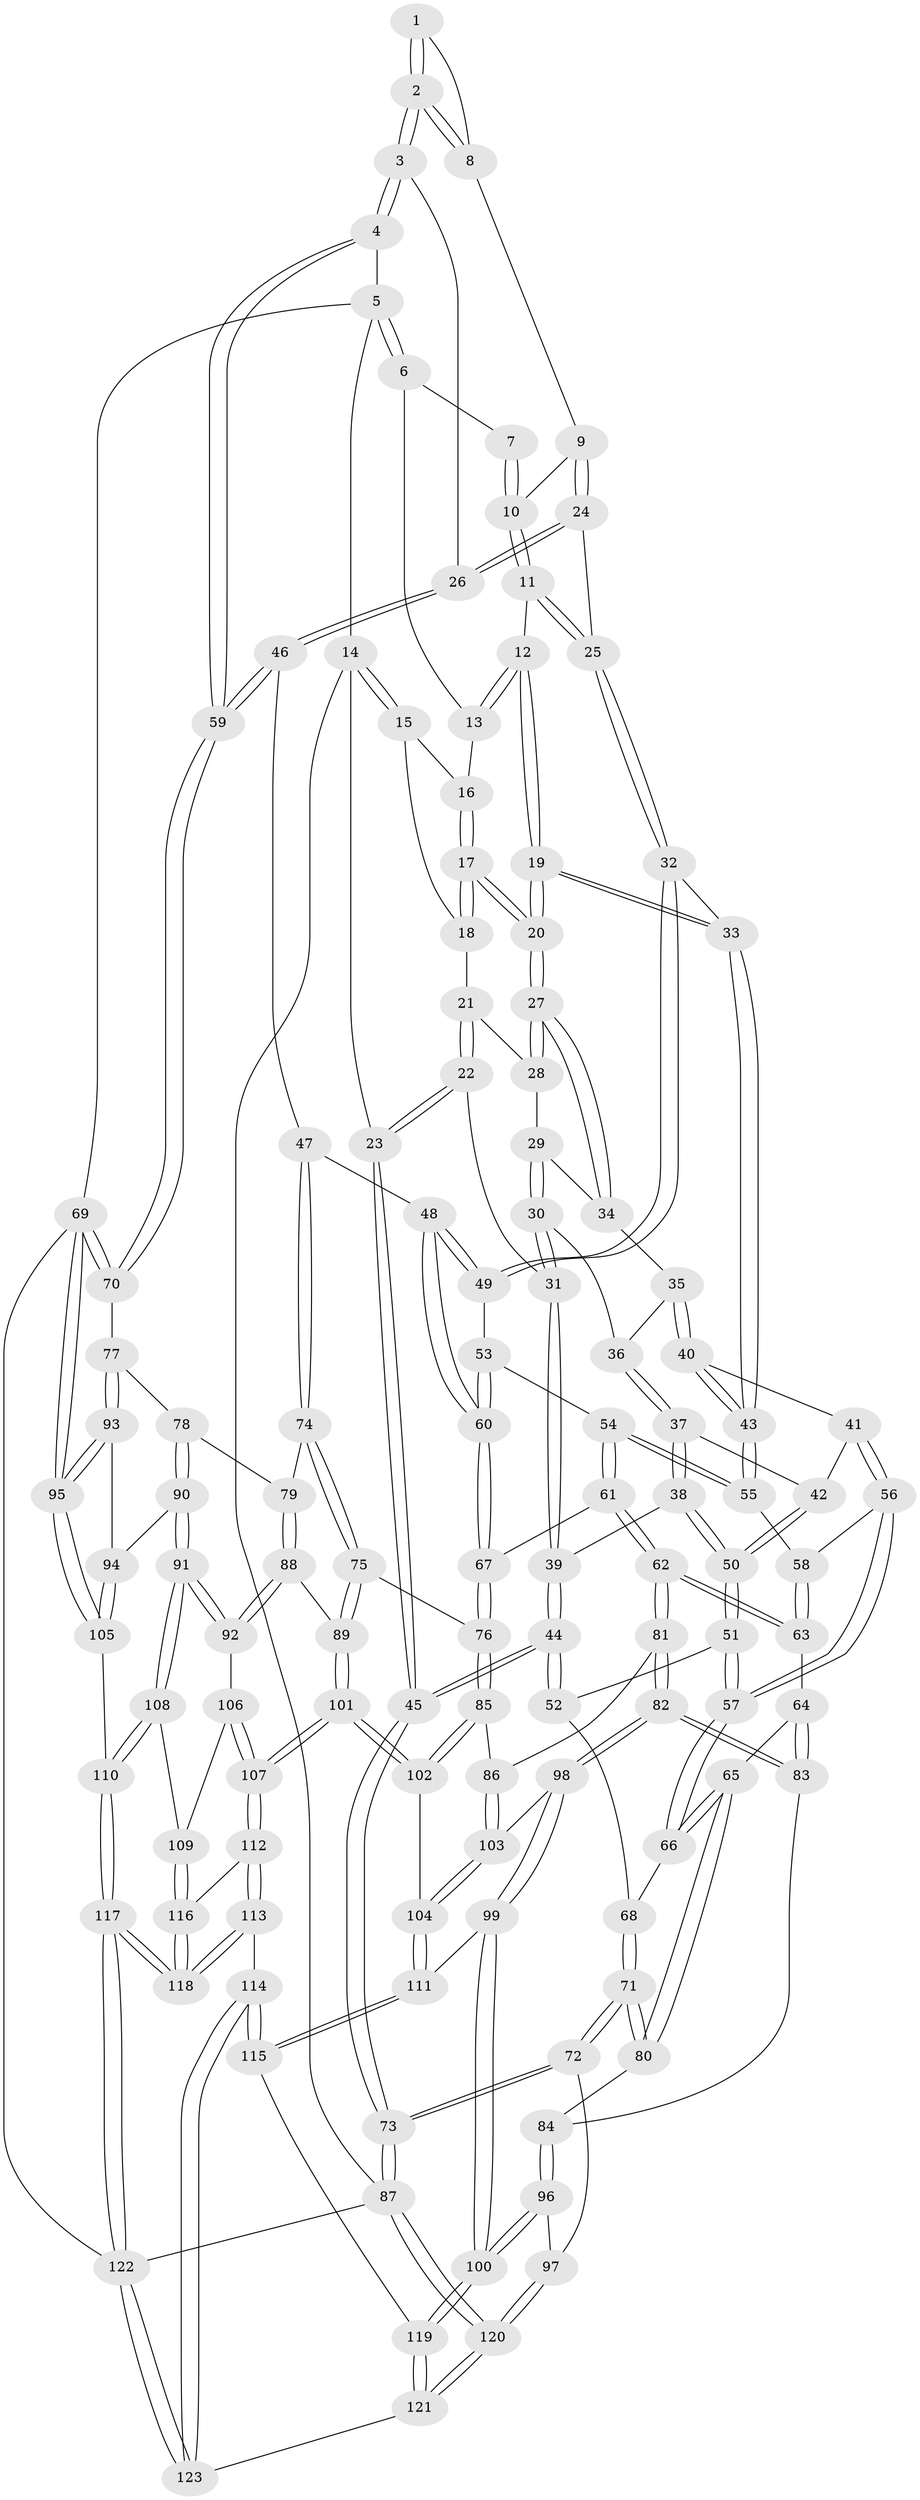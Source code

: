 // coarse degree distribution, {2: 0.06896551724137931, 3: 0.735632183908046, 4: 0.12643678160919541, 5: 0.04597701149425287, 6: 0.022988505747126436}
// Generated by graph-tools (version 1.1) at 2025/54/03/04/25 22:54:24]
// undirected, 123 vertices, 304 edges
graph export_dot {
  node [color=gray90,style=filled];
  1 [pos="+0.5876729904499148+0.02774998051032467"];
  2 [pos="+0.7047924220601253+0.08755841896021699"];
  3 [pos="+0.9444830506039279+0.06466786122108051"];
  4 [pos="+1+0"];
  5 [pos="+1+0"];
  6 [pos="+0.47373140572150174+0"];
  7 [pos="+0.5425750430558558+0"];
  8 [pos="+0.6186648411702852+0.10130116968565685"];
  9 [pos="+0.6095223350682055+0.10670734937999066"];
  10 [pos="+0.5760904087882615+0.10905979584294961"];
  11 [pos="+0.5148517014390381+0.13713590624239208"];
  12 [pos="+0.49791784970567926+0.10600504369062962"];
  13 [pos="+0.40603003076397+0"];
  14 [pos="+0+0"];
  15 [pos="+0.04389000744775788+0"];
  16 [pos="+0.3711784220677233+0"];
  17 [pos="+0.31187552837893634+0.0414025840730406"];
  18 [pos="+0.10952906673212341+0.0573032576338576"];
  19 [pos="+0.294564131610133+0.15455188306936044"];
  20 [pos="+0.293510784712878+0.1530286667666639"];
  21 [pos="+0.10729709885353612+0.10184381726357797"];
  22 [pos="+0.015150117069036047+0.17029299502974848"];
  23 [pos="+0+0.09975347317031952"];
  24 [pos="+0.6144801077009122+0.24124644348169622"];
  25 [pos="+0.5027790775112815+0.22610282569249962"];
  26 [pos="+0.6587085246929154+0.2588943812817154"];
  27 [pos="+0.2932400137903324+0.15306649884001153"];
  28 [pos="+0.10740628216985572+0.10188942517813368"];
  29 [pos="+0.1552534071737544+0.20931249656503462"];
  30 [pos="+0.10565292266005762+0.22694765620599852"];
  31 [pos="+0.05904589486234321+0.22101720855767493"];
  32 [pos="+0.47408617101787115+0.24540671885861326"];
  33 [pos="+0.3301226041646821+0.21605922201278766"];
  34 [pos="+0.2002148446296582+0.203963486539043"];
  35 [pos="+0.17569462274805+0.27262161156790243"];
  36 [pos="+0.13534449945535737+0.26696890440424775"];
  37 [pos="+0.13394278712813587+0.2837321176319053"];
  38 [pos="+0.07731672011542148+0.31171452649817594"];
  39 [pos="+0.05921189895298176+0.29693709166711385"];
  40 [pos="+0.18807901692260434+0.30805011038919133"];
  41 [pos="+0.17491948388574063+0.3261082164205205"];
  42 [pos="+0.14822843162701016+0.3191220659022018"];
  43 [pos="+0.3088687142845039+0.27786512643353284"];
  44 [pos="+0+0.39704270428763677"];
  45 [pos="+0+0.40020204839293977"];
  46 [pos="+0.6571856369135072+0.3996781158631121"];
  47 [pos="+0.6558389011811547+0.4045390023626514"];
  48 [pos="+0.5744589934982818+0.4109529832282895"];
  49 [pos="+0.4792039345615832+0.2989221093999324"];
  50 [pos="+0.0953251171690954+0.332719652664244"];
  51 [pos="+0.09705074133808239+0.358526937751167"];
  52 [pos="+0+0.41420129908714864"];
  53 [pos="+0.42100689301735905+0.397832273746593"];
  54 [pos="+0.3485688881518344+0.4100237683342687"];
  55 [pos="+0.30855492529471207+0.3787460208189713"];
  56 [pos="+0.18827969280780307+0.40694117903639987"];
  57 [pos="+0.1521841172572016+0.4373822816098593"];
  58 [pos="+0.27325017542508706+0.3962198197170407"];
  59 [pos="+1+0.1853187079965807"];
  60 [pos="+0.502947411830882+0.4700539460926773"];
  61 [pos="+0.3537685054272543+0.465960605286501"];
  62 [pos="+0.34750628295596775+0.5137143487571798"];
  63 [pos="+0.2624441426689262+0.47230118817197003"];
  64 [pos="+0.24290964698873904+0.5115331255296284"];
  65 [pos="+0.15070493764723766+0.470504497200669"];
  66 [pos="+0.14580639403066076+0.450805772118159"];
  67 [pos="+0.49740397790078517+0.4933022115700966"];
  68 [pos="+0.04096602876884026+0.44994088636582175"];
  69 [pos="+1+0.863270301986136"];
  70 [pos="+1+0.32109956502275155"];
  71 [pos="+0.039072489910188433+0.6272720774521698"];
  72 [pos="+0.003870212011265369+0.6806276348464887"];
  73 [pos="+0+0.7071371065325308"];
  74 [pos="+0.671864239824471+0.4299272273537889"];
  75 [pos="+0.540996226964872+0.5781000279132842"];
  76 [pos="+0.4937421356316246+0.5553970168080014"];
  77 [pos="+0.8834712957866561+0.4965331141531363"];
  78 [pos="+0.8702852075836442+0.5006776257549799"];
  79 [pos="+0.7413970611932172+0.505619642286518"];
  80 [pos="+0.13576018472409626+0.5440754336220559"];
  81 [pos="+0.34690837247708806+0.5730429535730959"];
  82 [pos="+0.34242535879531194+0.5753992775859509"];
  83 [pos="+0.2756636285547578+0.5668007868036571"];
  84 [pos="+0.22148130647371925+0.595223552250439"];
  85 [pos="+0.464100457336713+0.5720491746114441"];
  86 [pos="+0.40950791957207283+0.5856569192574566"];
  87 [pos="+0+1"];
  88 [pos="+0.6834179977179653+0.6064937435737702"];
  89 [pos="+0.5893236722537797+0.6182979820160748"];
  90 [pos="+0.80531200910812+0.7020545429555095"];
  91 [pos="+0.7922345680962679+0.7211480869730048"];
  92 [pos="+0.6961232051406127+0.6347544240629919"];
  93 [pos="+0.916143026674453+0.6210429735988114"];
  94 [pos="+0.9037876404374589+0.660839804558796"];
  95 [pos="+1+0.8488455598299678"];
  96 [pos="+0.17109653948599723+0.7560025808977442"];
  97 [pos="+0.1506014728484803+0.7569042183051283"];
  98 [pos="+0.3080678549405955+0.699980580477162"];
  99 [pos="+0.23555409001815783+0.766981326571128"];
  100 [pos="+0.2238153760556664+0.7737323837239221"];
  101 [pos="+0.5430108870519202+0.7568061193828785"];
  102 [pos="+0.4972638657833902+0.7393995723962953"];
  103 [pos="+0.4223041351754309+0.7221574043370678"];
  104 [pos="+0.43425248353183044+0.7355752678926729"];
  105 [pos="+0.9412372883459036+0.8114385599420308"];
  106 [pos="+0.6711749709631569+0.7001973431541301"];
  107 [pos="+0.5544637880805765+0.7762044461146442"];
  108 [pos="+0.8010335874555168+0.7725581412856795"];
  109 [pos="+0.6961654337471384+0.7972381363924915"];
  110 [pos="+0.8561463379120068+0.821287083784133"];
  111 [pos="+0.40302717299666346+0.7828810046261383"];
  112 [pos="+0.5600468543874747+0.7924680030569694"];
  113 [pos="+0.47649505433006684+0.8967206054463482"];
  114 [pos="+0.4259538842824101+0.9210562516343306"];
  115 [pos="+0.40268548176457225+0.8927684406569063"];
  116 [pos="+0.6378013869693869+0.8327621767239649"];
  117 [pos="+0.7311693797162488+1"];
  118 [pos="+0.6886648366360463+1"];
  119 [pos="+0.2537952029957149+0.8314198476112521"];
  120 [pos="+0+1"];
  121 [pos="+0.20141743483543356+1"];
  122 [pos="+0.7463428388768587+1"];
  123 [pos="+0.3683606203214711+1"];
  1 -- 2;
  1 -- 2;
  1 -- 8;
  2 -- 3;
  2 -- 3;
  2 -- 8;
  2 -- 8;
  3 -- 4;
  3 -- 4;
  3 -- 26;
  4 -- 5;
  4 -- 59;
  4 -- 59;
  5 -- 6;
  5 -- 6;
  5 -- 14;
  5 -- 69;
  6 -- 7;
  6 -- 13;
  7 -- 10;
  7 -- 10;
  8 -- 9;
  9 -- 10;
  9 -- 24;
  9 -- 24;
  10 -- 11;
  10 -- 11;
  11 -- 12;
  11 -- 25;
  11 -- 25;
  12 -- 13;
  12 -- 13;
  12 -- 19;
  12 -- 19;
  13 -- 16;
  14 -- 15;
  14 -- 15;
  14 -- 23;
  14 -- 87;
  15 -- 16;
  15 -- 18;
  16 -- 17;
  16 -- 17;
  17 -- 18;
  17 -- 18;
  17 -- 20;
  17 -- 20;
  18 -- 21;
  19 -- 20;
  19 -- 20;
  19 -- 33;
  19 -- 33;
  20 -- 27;
  20 -- 27;
  21 -- 22;
  21 -- 22;
  21 -- 28;
  22 -- 23;
  22 -- 23;
  22 -- 31;
  23 -- 45;
  23 -- 45;
  24 -- 25;
  24 -- 26;
  24 -- 26;
  25 -- 32;
  25 -- 32;
  26 -- 46;
  26 -- 46;
  27 -- 28;
  27 -- 28;
  27 -- 34;
  27 -- 34;
  28 -- 29;
  29 -- 30;
  29 -- 30;
  29 -- 34;
  30 -- 31;
  30 -- 31;
  30 -- 36;
  31 -- 39;
  31 -- 39;
  32 -- 33;
  32 -- 49;
  32 -- 49;
  33 -- 43;
  33 -- 43;
  34 -- 35;
  35 -- 36;
  35 -- 40;
  35 -- 40;
  36 -- 37;
  36 -- 37;
  37 -- 38;
  37 -- 38;
  37 -- 42;
  38 -- 39;
  38 -- 50;
  38 -- 50;
  39 -- 44;
  39 -- 44;
  40 -- 41;
  40 -- 43;
  40 -- 43;
  41 -- 42;
  41 -- 56;
  41 -- 56;
  42 -- 50;
  42 -- 50;
  43 -- 55;
  43 -- 55;
  44 -- 45;
  44 -- 45;
  44 -- 52;
  44 -- 52;
  45 -- 73;
  45 -- 73;
  46 -- 47;
  46 -- 59;
  46 -- 59;
  47 -- 48;
  47 -- 74;
  47 -- 74;
  48 -- 49;
  48 -- 49;
  48 -- 60;
  48 -- 60;
  49 -- 53;
  50 -- 51;
  50 -- 51;
  51 -- 52;
  51 -- 57;
  51 -- 57;
  52 -- 68;
  53 -- 54;
  53 -- 60;
  53 -- 60;
  54 -- 55;
  54 -- 55;
  54 -- 61;
  54 -- 61;
  55 -- 58;
  56 -- 57;
  56 -- 57;
  56 -- 58;
  57 -- 66;
  57 -- 66;
  58 -- 63;
  58 -- 63;
  59 -- 70;
  59 -- 70;
  60 -- 67;
  60 -- 67;
  61 -- 62;
  61 -- 62;
  61 -- 67;
  62 -- 63;
  62 -- 63;
  62 -- 81;
  62 -- 81;
  63 -- 64;
  64 -- 65;
  64 -- 83;
  64 -- 83;
  65 -- 66;
  65 -- 66;
  65 -- 80;
  65 -- 80;
  66 -- 68;
  67 -- 76;
  67 -- 76;
  68 -- 71;
  68 -- 71;
  69 -- 70;
  69 -- 70;
  69 -- 95;
  69 -- 95;
  69 -- 122;
  70 -- 77;
  71 -- 72;
  71 -- 72;
  71 -- 80;
  71 -- 80;
  72 -- 73;
  72 -- 73;
  72 -- 97;
  73 -- 87;
  73 -- 87;
  74 -- 75;
  74 -- 75;
  74 -- 79;
  75 -- 76;
  75 -- 89;
  75 -- 89;
  76 -- 85;
  76 -- 85;
  77 -- 78;
  77 -- 93;
  77 -- 93;
  78 -- 79;
  78 -- 90;
  78 -- 90;
  79 -- 88;
  79 -- 88;
  80 -- 84;
  81 -- 82;
  81 -- 82;
  81 -- 86;
  82 -- 83;
  82 -- 83;
  82 -- 98;
  82 -- 98;
  83 -- 84;
  84 -- 96;
  84 -- 96;
  85 -- 86;
  85 -- 102;
  85 -- 102;
  86 -- 103;
  86 -- 103;
  87 -- 120;
  87 -- 120;
  87 -- 122;
  88 -- 89;
  88 -- 92;
  88 -- 92;
  89 -- 101;
  89 -- 101;
  90 -- 91;
  90 -- 91;
  90 -- 94;
  91 -- 92;
  91 -- 92;
  91 -- 108;
  91 -- 108;
  92 -- 106;
  93 -- 94;
  93 -- 95;
  93 -- 95;
  94 -- 105;
  94 -- 105;
  95 -- 105;
  95 -- 105;
  96 -- 97;
  96 -- 100;
  96 -- 100;
  97 -- 120;
  97 -- 120;
  98 -- 99;
  98 -- 99;
  98 -- 103;
  99 -- 100;
  99 -- 100;
  99 -- 111;
  100 -- 119;
  100 -- 119;
  101 -- 102;
  101 -- 102;
  101 -- 107;
  101 -- 107;
  102 -- 104;
  103 -- 104;
  103 -- 104;
  104 -- 111;
  104 -- 111;
  105 -- 110;
  106 -- 107;
  106 -- 107;
  106 -- 109;
  107 -- 112;
  107 -- 112;
  108 -- 109;
  108 -- 110;
  108 -- 110;
  109 -- 116;
  109 -- 116;
  110 -- 117;
  110 -- 117;
  111 -- 115;
  111 -- 115;
  112 -- 113;
  112 -- 113;
  112 -- 116;
  113 -- 114;
  113 -- 118;
  113 -- 118;
  114 -- 115;
  114 -- 115;
  114 -- 123;
  114 -- 123;
  115 -- 119;
  116 -- 118;
  116 -- 118;
  117 -- 118;
  117 -- 118;
  117 -- 122;
  117 -- 122;
  119 -- 121;
  119 -- 121;
  120 -- 121;
  120 -- 121;
  121 -- 123;
  122 -- 123;
  122 -- 123;
}
